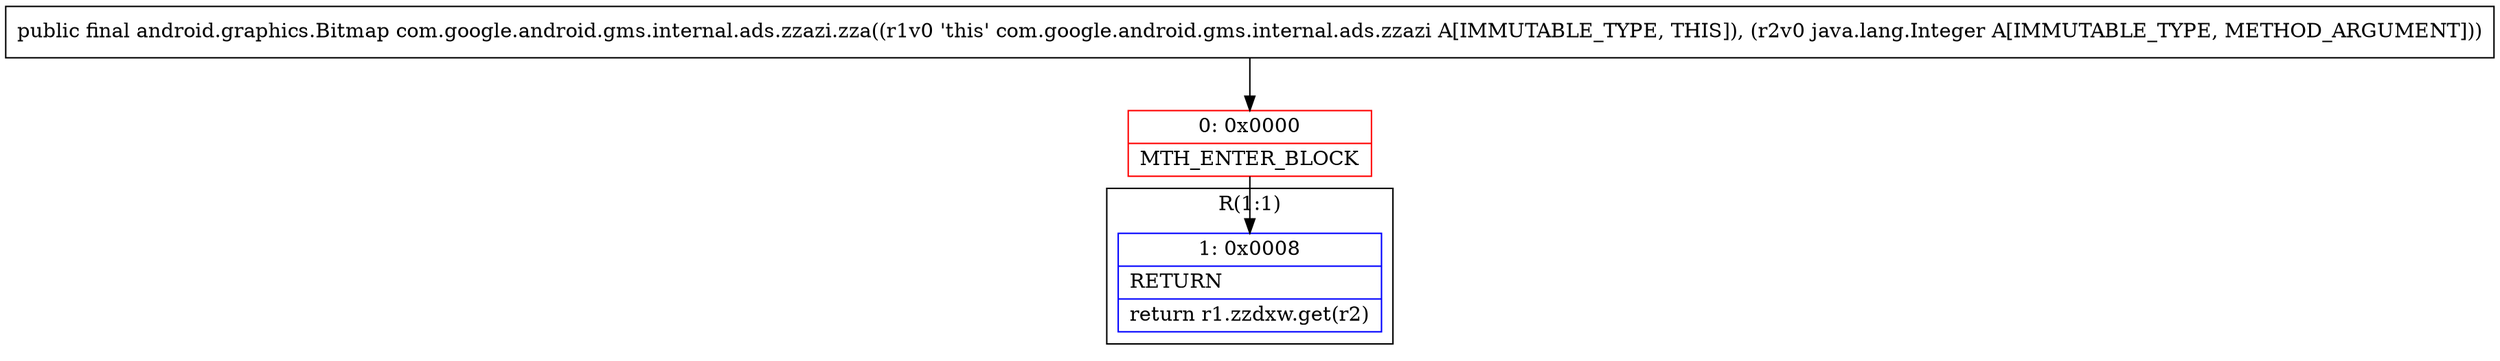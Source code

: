digraph "CFG forcom.google.android.gms.internal.ads.zzazi.zza(Ljava\/lang\/Integer;)Landroid\/graphics\/Bitmap;" {
subgraph cluster_Region_1977018716 {
label = "R(1:1)";
node [shape=record,color=blue];
Node_1 [shape=record,label="{1\:\ 0x0008|RETURN\l|return r1.zzdxw.get(r2)\l}"];
}
Node_0 [shape=record,color=red,label="{0\:\ 0x0000|MTH_ENTER_BLOCK\l}"];
MethodNode[shape=record,label="{public final android.graphics.Bitmap com.google.android.gms.internal.ads.zzazi.zza((r1v0 'this' com.google.android.gms.internal.ads.zzazi A[IMMUTABLE_TYPE, THIS]), (r2v0 java.lang.Integer A[IMMUTABLE_TYPE, METHOD_ARGUMENT])) }"];
MethodNode -> Node_0;
Node_0 -> Node_1;
}

